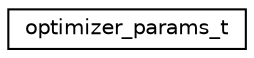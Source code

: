 digraph "Graphical Class Hierarchy"
{
 // INTERACTIVE_SVG=YES
 // LATEX_PDF_SIZE
  edge [fontname="Helvetica",fontsize="10",labelfontname="Helvetica",labelfontsize="10"];
  node [fontname="Helvetica",fontsize="10",shape=record];
  rankdir="LR";
  Node0 [label="optimizer_params_t",height=0.2,width=0.4,color="black", fillcolor="white", style="filled",URL="$structoptimizer__params__t.html",tooltip=" "];
}
